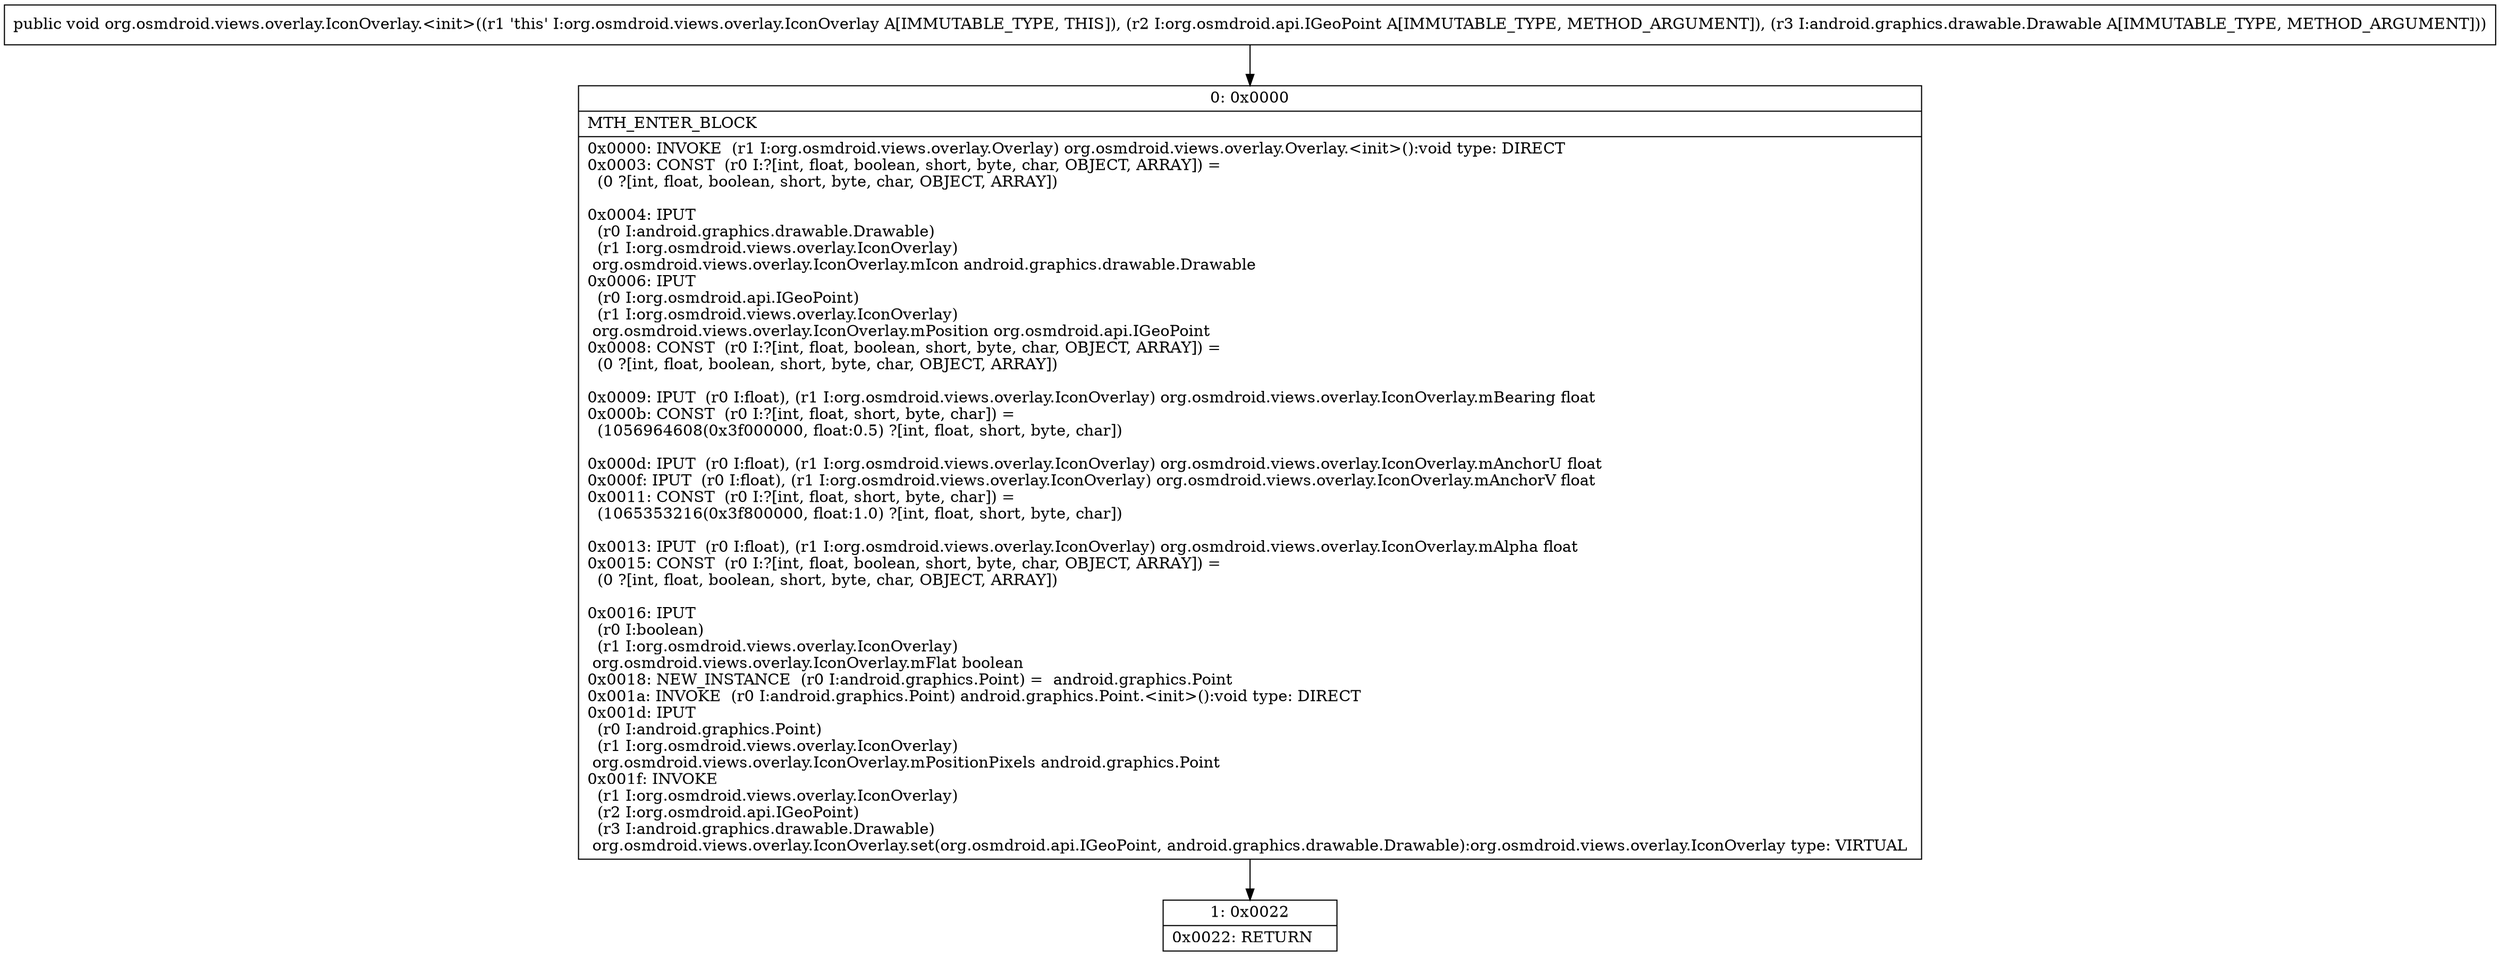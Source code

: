 digraph "CFG fororg.osmdroid.views.overlay.IconOverlay.\<init\>(Lorg\/osmdroid\/api\/IGeoPoint;Landroid\/graphics\/drawable\/Drawable;)V" {
Node_0 [shape=record,label="{0\:\ 0x0000|MTH_ENTER_BLOCK\l|0x0000: INVOKE  (r1 I:org.osmdroid.views.overlay.Overlay) org.osmdroid.views.overlay.Overlay.\<init\>():void type: DIRECT \l0x0003: CONST  (r0 I:?[int, float, boolean, short, byte, char, OBJECT, ARRAY]) = \l  (0 ?[int, float, boolean, short, byte, char, OBJECT, ARRAY])\l \l0x0004: IPUT  \l  (r0 I:android.graphics.drawable.Drawable)\l  (r1 I:org.osmdroid.views.overlay.IconOverlay)\l org.osmdroid.views.overlay.IconOverlay.mIcon android.graphics.drawable.Drawable \l0x0006: IPUT  \l  (r0 I:org.osmdroid.api.IGeoPoint)\l  (r1 I:org.osmdroid.views.overlay.IconOverlay)\l org.osmdroid.views.overlay.IconOverlay.mPosition org.osmdroid.api.IGeoPoint \l0x0008: CONST  (r0 I:?[int, float, boolean, short, byte, char, OBJECT, ARRAY]) = \l  (0 ?[int, float, boolean, short, byte, char, OBJECT, ARRAY])\l \l0x0009: IPUT  (r0 I:float), (r1 I:org.osmdroid.views.overlay.IconOverlay) org.osmdroid.views.overlay.IconOverlay.mBearing float \l0x000b: CONST  (r0 I:?[int, float, short, byte, char]) = \l  (1056964608(0x3f000000, float:0.5) ?[int, float, short, byte, char])\l \l0x000d: IPUT  (r0 I:float), (r1 I:org.osmdroid.views.overlay.IconOverlay) org.osmdroid.views.overlay.IconOverlay.mAnchorU float \l0x000f: IPUT  (r0 I:float), (r1 I:org.osmdroid.views.overlay.IconOverlay) org.osmdroid.views.overlay.IconOverlay.mAnchorV float \l0x0011: CONST  (r0 I:?[int, float, short, byte, char]) = \l  (1065353216(0x3f800000, float:1.0) ?[int, float, short, byte, char])\l \l0x0013: IPUT  (r0 I:float), (r1 I:org.osmdroid.views.overlay.IconOverlay) org.osmdroid.views.overlay.IconOverlay.mAlpha float \l0x0015: CONST  (r0 I:?[int, float, boolean, short, byte, char, OBJECT, ARRAY]) = \l  (0 ?[int, float, boolean, short, byte, char, OBJECT, ARRAY])\l \l0x0016: IPUT  \l  (r0 I:boolean)\l  (r1 I:org.osmdroid.views.overlay.IconOverlay)\l org.osmdroid.views.overlay.IconOverlay.mFlat boolean \l0x0018: NEW_INSTANCE  (r0 I:android.graphics.Point) =  android.graphics.Point \l0x001a: INVOKE  (r0 I:android.graphics.Point) android.graphics.Point.\<init\>():void type: DIRECT \l0x001d: IPUT  \l  (r0 I:android.graphics.Point)\l  (r1 I:org.osmdroid.views.overlay.IconOverlay)\l org.osmdroid.views.overlay.IconOverlay.mPositionPixels android.graphics.Point \l0x001f: INVOKE  \l  (r1 I:org.osmdroid.views.overlay.IconOverlay)\l  (r2 I:org.osmdroid.api.IGeoPoint)\l  (r3 I:android.graphics.drawable.Drawable)\l org.osmdroid.views.overlay.IconOverlay.set(org.osmdroid.api.IGeoPoint, android.graphics.drawable.Drawable):org.osmdroid.views.overlay.IconOverlay type: VIRTUAL \l}"];
Node_1 [shape=record,label="{1\:\ 0x0022|0x0022: RETURN   \l}"];
MethodNode[shape=record,label="{public void org.osmdroid.views.overlay.IconOverlay.\<init\>((r1 'this' I:org.osmdroid.views.overlay.IconOverlay A[IMMUTABLE_TYPE, THIS]), (r2 I:org.osmdroid.api.IGeoPoint A[IMMUTABLE_TYPE, METHOD_ARGUMENT]), (r3 I:android.graphics.drawable.Drawable A[IMMUTABLE_TYPE, METHOD_ARGUMENT])) }"];
MethodNode -> Node_0;
Node_0 -> Node_1;
}

